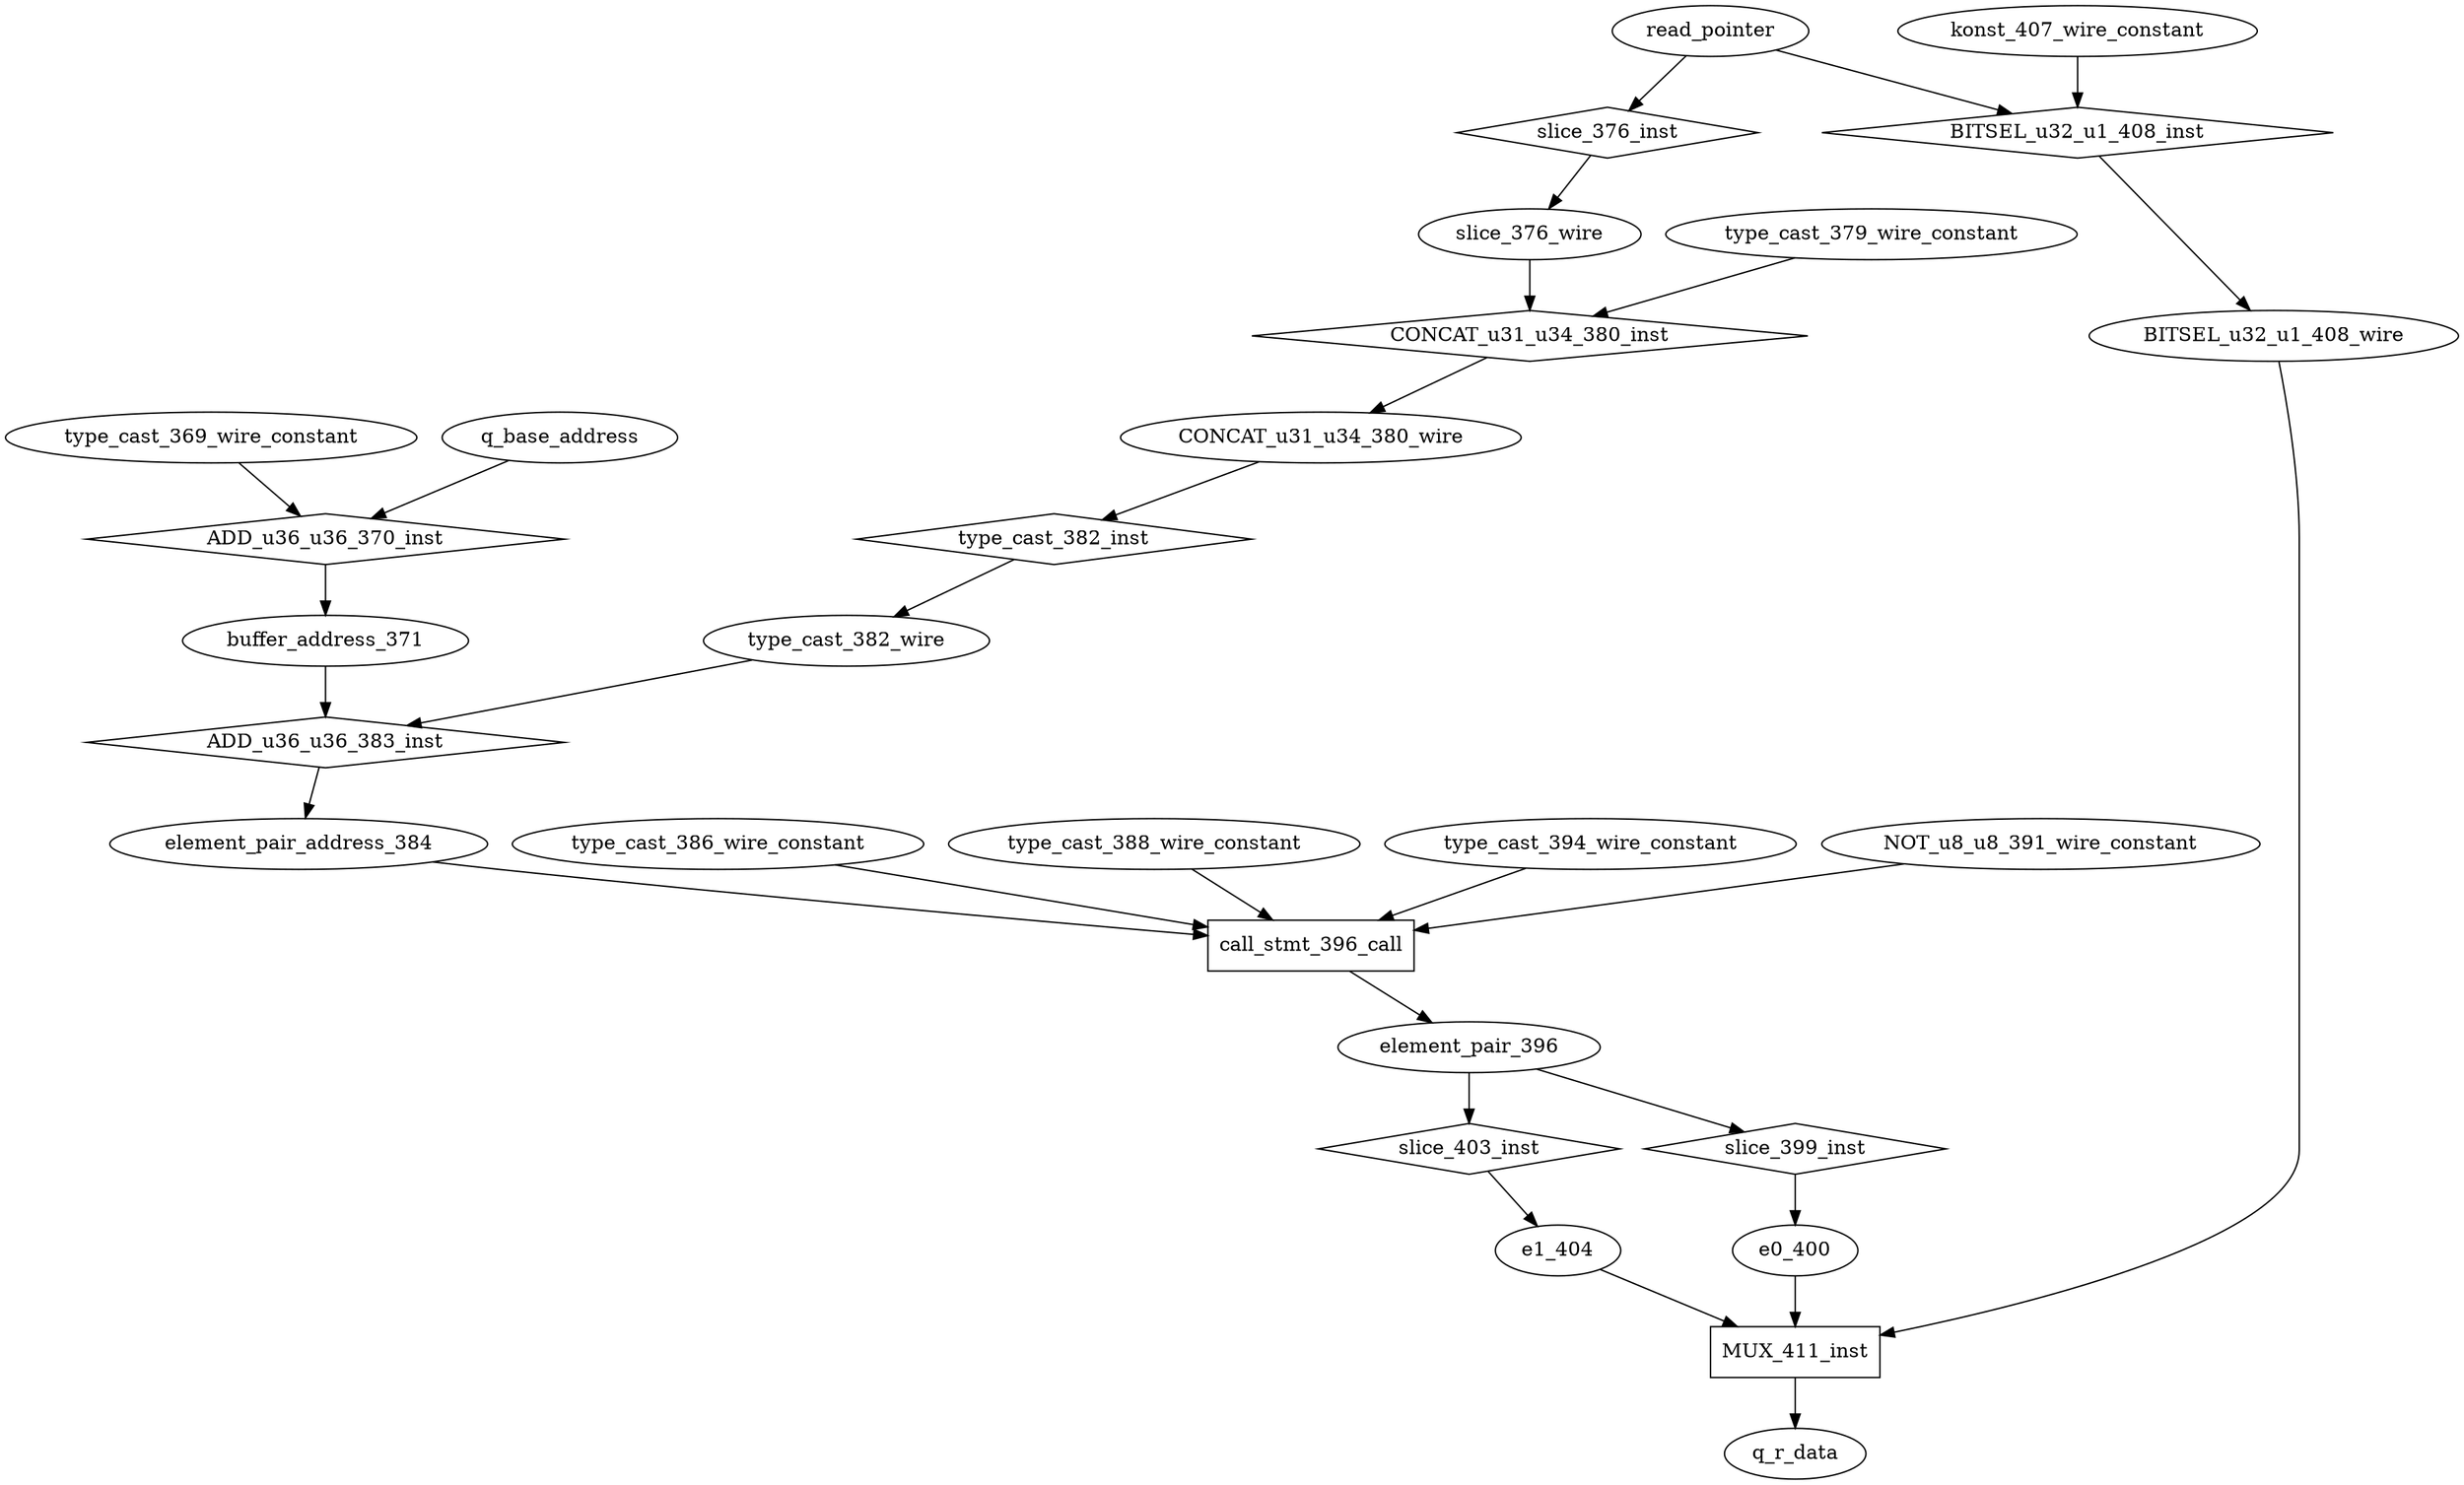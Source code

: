 digraph data_path {
  BITSEL_u32_u1_408_wire [shape=ellipse];
  CONCAT_u31_u34_380_wire [shape=ellipse];
  NOT_u8_u8_391_wire_constant [shape=ellipse];
  buffer_address_371 [shape=ellipse];
  e0_400 [shape=ellipse];
  e1_404 [shape=ellipse];
  element_pair_396 [shape=ellipse];
  element_pair_address_384 [shape=ellipse];
  konst_407_wire_constant [shape=ellipse];
  slice_376_wire [shape=ellipse];
  type_cast_369_wire_constant [shape=ellipse];
  type_cast_379_wire_constant [shape=ellipse];
  type_cast_382_wire [shape=ellipse];
  type_cast_386_wire_constant [shape=ellipse];
  type_cast_388_wire_constant [shape=ellipse];
  type_cast_394_wire_constant [shape=ellipse];
  ADD_u36_u36_370_inst [shape=diamond];
q_base_address  -> ADD_u36_u36_370_inst;
type_cast_369_wire_constant  -> ADD_u36_u36_370_inst;
ADD_u36_u36_370_inst -> buffer_address_371;
  ADD_u36_u36_383_inst [shape=diamond];
buffer_address_371  -> ADD_u36_u36_383_inst;
type_cast_382_wire  -> ADD_u36_u36_383_inst;
ADD_u36_u36_383_inst -> element_pair_address_384;
  BITSEL_u32_u1_408_inst [shape=diamond];
read_pointer  -> BITSEL_u32_u1_408_inst;
konst_407_wire_constant  -> BITSEL_u32_u1_408_inst;
BITSEL_u32_u1_408_inst -> BITSEL_u32_u1_408_wire;
  CONCAT_u31_u34_380_inst [shape=diamond];
slice_376_wire  -> CONCAT_u31_u34_380_inst;
type_cast_379_wire_constant  -> CONCAT_u31_u34_380_inst;
CONCAT_u31_u34_380_inst -> CONCAT_u31_u34_380_wire;
  MUX_411_inst [shape=rectangle];
BITSEL_u32_u1_408_wire  -> MUX_411_inst;
e1_404  -> MUX_411_inst;
e0_400  -> MUX_411_inst;
MUX_411_inst -> q_r_data;
  call_stmt_396_call [shape=rectangle];
type_cast_386_wire_constant  -> call_stmt_396_call;
type_cast_388_wire_constant  -> call_stmt_396_call;
NOT_u8_u8_391_wire_constant  -> call_stmt_396_call;
element_pair_address_384  -> call_stmt_396_call;
type_cast_394_wire_constant  -> call_stmt_396_call;
call_stmt_396_call -> element_pair_396;
  slice_376_inst [shape=diamond];
read_pointer  -> slice_376_inst;
slice_376_inst -> slice_376_wire;
  slice_399_inst [shape=diamond];
element_pair_396  -> slice_399_inst;
slice_399_inst -> e0_400;
  slice_403_inst [shape=diamond];
element_pair_396  -> slice_403_inst;
slice_403_inst -> e1_404;
  type_cast_382_inst [shape=diamond];
CONCAT_u31_u34_380_wire  -> type_cast_382_inst;
type_cast_382_inst -> type_cast_382_wire;
}
